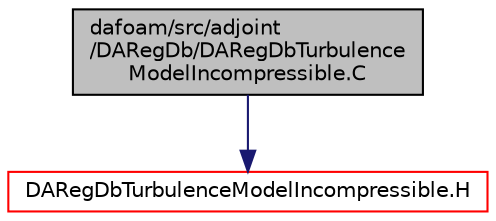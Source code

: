 digraph "dafoam/src/adjoint/DARegDb/DARegDbTurbulenceModelIncompressible.C"
{
  bgcolor="transparent";
  edge [fontname="Helvetica",fontsize="10",labelfontname="Helvetica",labelfontsize="10"];
  node [fontname="Helvetica",fontsize="10",shape=record];
  Node0 [label="dafoam/src/adjoint\l/DARegDb/DARegDbTurbulence\lModelIncompressible.C",height=0.2,width=0.4,color="black", fillcolor="grey75", style="filled", fontcolor="black"];
  Node0 -> Node1 [color="midnightblue",fontsize="10",style="solid",fontname="Helvetica"];
  Node1 [label="DARegDbTurbulenceModelIncompressible.H",height=0.2,width=0.4,color="red",URL="$DARegDbTurbulenceModelIncompressible_8H.html"];
}
